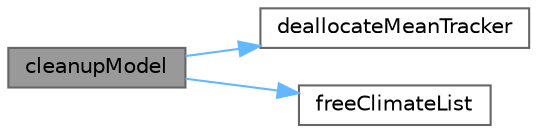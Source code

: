 digraph "cleanupModel"
{
 // LATEX_PDF_SIZE
  bgcolor="transparent";
  edge [fontname=Helvetica,fontsize=10,labelfontname=Helvetica,labelfontsize=10];
  node [fontname=Helvetica,fontsize=10,shape=box,height=0.2,width=0.4];
  rankdir="LR";
  Node1 [id="Node000001",label="cleanupModel",height=0.2,width=0.4,color="gray40", fillcolor="grey60", style="filled", fontcolor="black",tooltip=" "];
  Node1 -> Node2 [id="edge1_Node000001_Node000002",color="steelblue1",style="solid",tooltip=" "];
  Node2 [id="Node000002",label="deallocateMeanTracker",height=0.2,width=0.4,color="grey40", fillcolor="white", style="filled",URL="$d5/d1f/runmean_8c.html#ac19d52df9855de7455e094c7d9b11e79",tooltip=" "];
  Node1 -> Node3 [id="edge2_Node000001_Node000003",color="steelblue1",style="solid",tooltip=" "];
  Node3 [id="Node000003",label="freeClimateList",height=0.2,width=0.4,color="grey40", fillcolor="white", style="filled",URL="$d7/d63/sipnetv_jan2007_8c.html#ab780d817ab18239d11a00ce186690aac",tooltip=" "];
}
